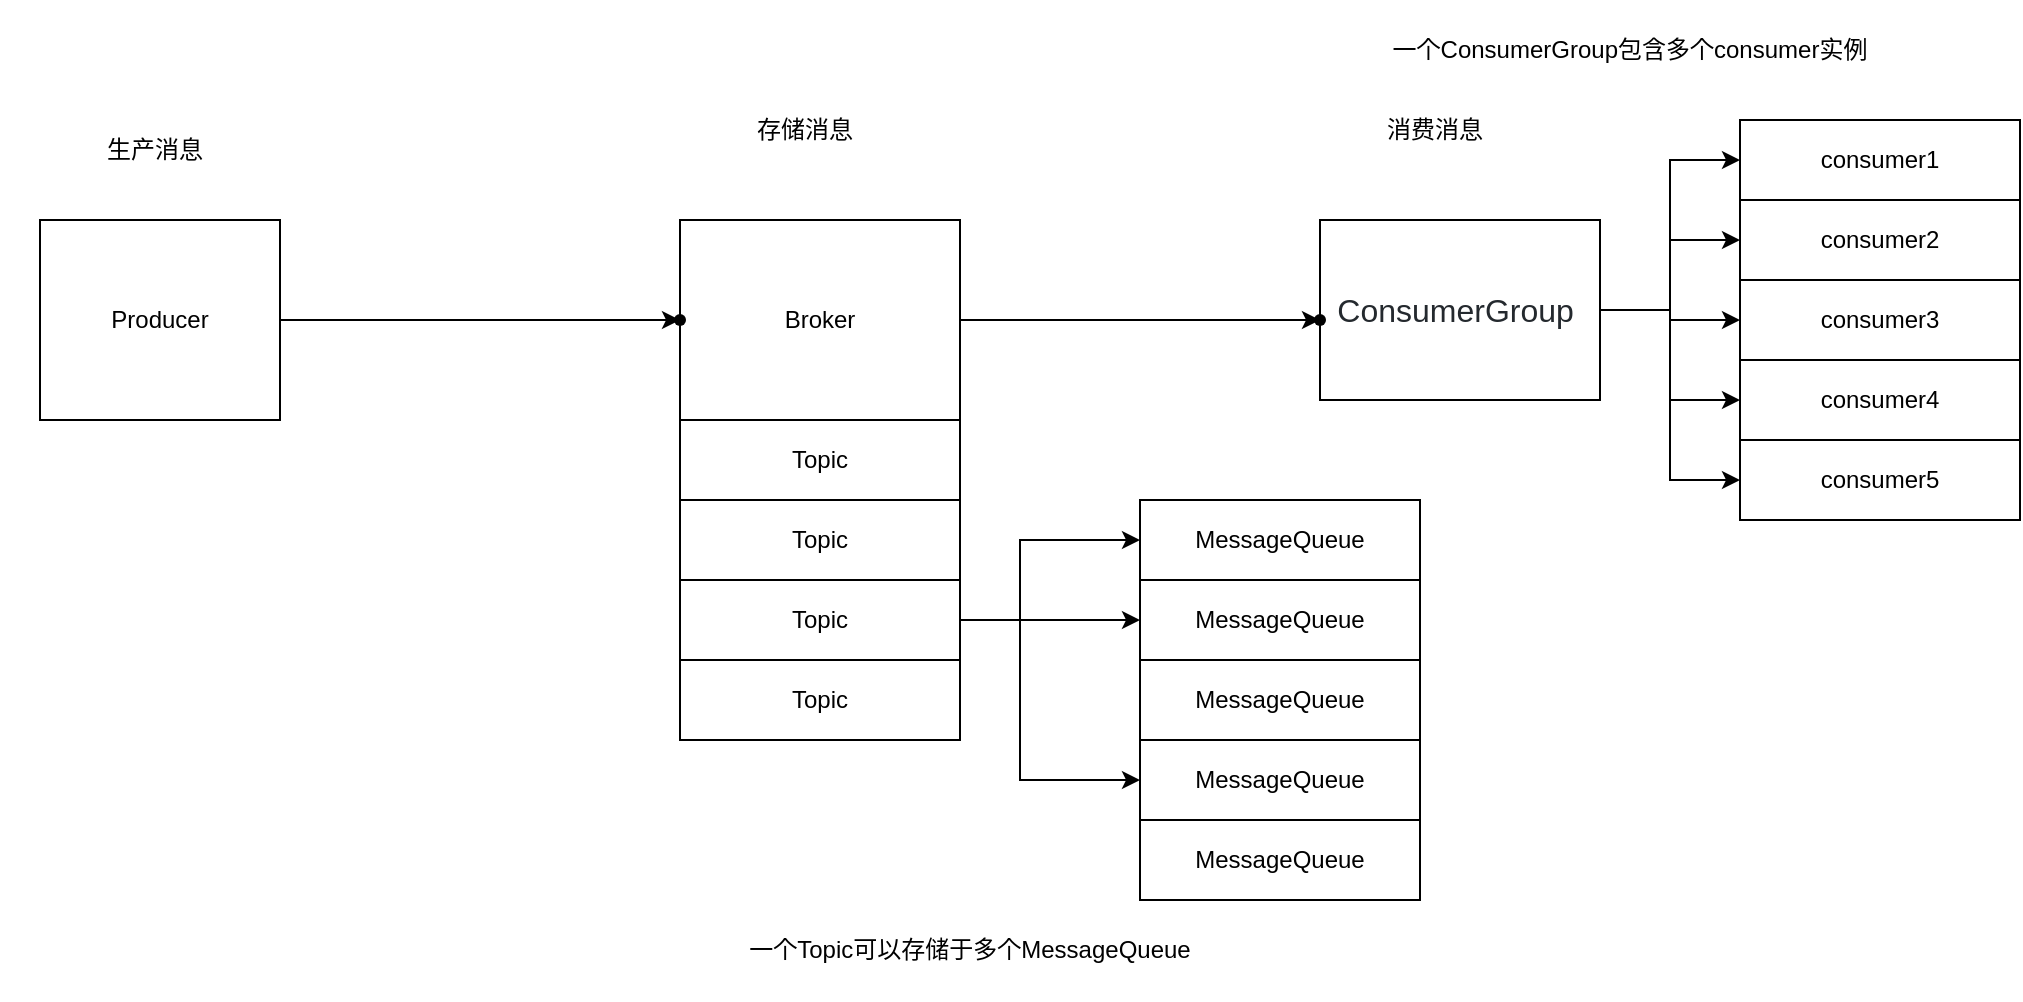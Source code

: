<mxfile version="14.8.3" type="github">
  <diagram id="I4QX_Wi00SEaCnopN8A2" name="第 1 页">
    <mxGraphModel dx="1038" dy="548" grid="1" gridSize="10" guides="1" tooltips="1" connect="1" arrows="1" fold="1" page="1" pageScale="1" pageWidth="1200" pageHeight="1920" math="0" shadow="0">
      <root>
        <mxCell id="0" />
        <mxCell id="1" parent="0" />
        <mxCell id="4vib8y3hYMlXYEkq_KwY-48" value="" style="edgeStyle=orthogonalEdgeStyle;rounded=0;orthogonalLoop=1;jettySize=auto;html=1;" edge="1" parent="1" source="4vib8y3hYMlXYEkq_KwY-1" target="4vib8y3hYMlXYEkq_KwY-47">
          <mxGeometry relative="1" as="geometry" />
        </mxCell>
        <mxCell id="4vib8y3hYMlXYEkq_KwY-1" value="Producer" style="rounded=0;whiteSpace=wrap;html=1;" vertex="1" parent="1">
          <mxGeometry x="180" y="230" width="120" height="100" as="geometry" />
        </mxCell>
        <mxCell id="4vib8y3hYMlXYEkq_KwY-50" value="" style="edgeStyle=orthogonalEdgeStyle;rounded=0;orthogonalLoop=1;jettySize=auto;html=1;" edge="1" parent="1" source="4vib8y3hYMlXYEkq_KwY-2" target="4vib8y3hYMlXYEkq_KwY-49">
          <mxGeometry relative="1" as="geometry" />
        </mxCell>
        <mxCell id="4vib8y3hYMlXYEkq_KwY-2" value="Broker" style="rounded=0;whiteSpace=wrap;html=1;" vertex="1" parent="1">
          <mxGeometry x="500" y="230" width="140" height="100" as="geometry" />
        </mxCell>
        <mxCell id="4vib8y3hYMlXYEkq_KwY-65" value="" style="edgeStyle=orthogonalEdgeStyle;rounded=0;orthogonalLoop=1;jettySize=auto;html=1;" edge="1" parent="1" source="4vib8y3hYMlXYEkq_KwY-3" target="4vib8y3hYMlXYEkq_KwY-58">
          <mxGeometry relative="1" as="geometry" />
        </mxCell>
        <mxCell id="4vib8y3hYMlXYEkq_KwY-3" value="&lt;span style=&quot;color: rgb(36 , 41 , 46) ; font-family: , &amp;#34;blinkmacsystemfont&amp;#34; , &amp;#34;segoe ui&amp;#34; , &amp;#34;helvetica&amp;#34; , &amp;#34;arial&amp;#34; , sans-serif , &amp;#34;apple color emoji&amp;#34; , &amp;#34;segoe ui emoji&amp;#34; ; font-size: 16px ; background-color: rgb(255 , 255 , 255)&quot;&gt;ConsumerGroup&amp;nbsp;&lt;/span&gt;" style="rounded=0;whiteSpace=wrap;html=1;" vertex="1" parent="1">
          <mxGeometry x="820" y="230" width="140" height="90" as="geometry" />
        </mxCell>
        <mxCell id="4vib8y3hYMlXYEkq_KwY-4" value="" style="shape=table;html=1;whiteSpace=wrap;startSize=0;container=1;collapsible=0;childLayout=tableLayout;" vertex="1" parent="1">
          <mxGeometry x="500" y="330" width="140" height="160" as="geometry" />
        </mxCell>
        <mxCell id="4vib8y3hYMlXYEkq_KwY-5" value="" style="shape=partialRectangle;html=1;whiteSpace=wrap;collapsible=0;dropTarget=0;pointerEvents=0;fillColor=none;top=0;left=0;bottom=0;right=0;points=[[0,0.5],[1,0.5]];portConstraint=eastwest;" vertex="1" parent="4vib8y3hYMlXYEkq_KwY-4">
          <mxGeometry width="140" height="40" as="geometry" />
        </mxCell>
        <mxCell id="4vib8y3hYMlXYEkq_KwY-6" value="Topic" style="shape=partialRectangle;html=1;whiteSpace=wrap;connectable=0;fillColor=none;top=0;left=0;bottom=0;right=0;overflow=hidden;" vertex="1" parent="4vib8y3hYMlXYEkq_KwY-5">
          <mxGeometry width="140" height="40" as="geometry" />
        </mxCell>
        <mxCell id="4vib8y3hYMlXYEkq_KwY-18" style="shape=partialRectangle;html=1;whiteSpace=wrap;collapsible=0;dropTarget=0;pointerEvents=0;fillColor=none;top=0;left=0;bottom=0;right=0;points=[[0,0.5],[1,0.5]];portConstraint=eastwest;" vertex="1" parent="4vib8y3hYMlXYEkq_KwY-4">
          <mxGeometry y="40" width="140" height="40" as="geometry" />
        </mxCell>
        <mxCell id="4vib8y3hYMlXYEkq_KwY-19" value="&lt;span&gt;Topic&lt;/span&gt;" style="shape=partialRectangle;html=1;whiteSpace=wrap;connectable=0;fillColor=none;top=0;left=0;bottom=0;right=0;overflow=hidden;" vertex="1" parent="4vib8y3hYMlXYEkq_KwY-18">
          <mxGeometry width="140" height="40" as="geometry" />
        </mxCell>
        <mxCell id="4vib8y3hYMlXYEkq_KwY-9" value="" style="shape=partialRectangle;html=1;whiteSpace=wrap;collapsible=0;dropTarget=0;pointerEvents=0;fillColor=none;top=0;left=0;bottom=0;right=0;points=[[0,0.5],[1,0.5]];portConstraint=eastwest;" vertex="1" parent="4vib8y3hYMlXYEkq_KwY-4">
          <mxGeometry y="80" width="140" height="40" as="geometry" />
        </mxCell>
        <mxCell id="4vib8y3hYMlXYEkq_KwY-10" value="&lt;span&gt;Topic&lt;/span&gt;" style="shape=partialRectangle;html=1;whiteSpace=wrap;connectable=0;fillColor=none;top=0;left=0;bottom=0;right=0;overflow=hidden;" vertex="1" parent="4vib8y3hYMlXYEkq_KwY-9">
          <mxGeometry width="140" height="40" as="geometry" />
        </mxCell>
        <mxCell id="4vib8y3hYMlXYEkq_KwY-13" value="" style="shape=partialRectangle;html=1;whiteSpace=wrap;collapsible=0;dropTarget=0;pointerEvents=0;fillColor=none;top=0;left=0;bottom=0;right=0;points=[[0,0.5],[1,0.5]];portConstraint=eastwest;" vertex="1" parent="4vib8y3hYMlXYEkq_KwY-4">
          <mxGeometry y="120" width="140" height="40" as="geometry" />
        </mxCell>
        <mxCell id="4vib8y3hYMlXYEkq_KwY-14" value="&lt;span&gt;Topic&lt;/span&gt;" style="shape=partialRectangle;html=1;whiteSpace=wrap;connectable=0;fillColor=none;top=0;left=0;bottom=0;right=0;overflow=hidden;" vertex="1" parent="4vib8y3hYMlXYEkq_KwY-13">
          <mxGeometry width="140" height="40" as="geometry" />
        </mxCell>
        <mxCell id="4vib8y3hYMlXYEkq_KwY-20" value="" style="shape=table;html=1;whiteSpace=wrap;startSize=0;container=1;collapsible=0;childLayout=tableLayout;" vertex="1" parent="1">
          <mxGeometry x="730" y="370" width="140" height="200" as="geometry" />
        </mxCell>
        <mxCell id="4vib8y3hYMlXYEkq_KwY-21" value="" style="shape=partialRectangle;html=1;whiteSpace=wrap;collapsible=0;dropTarget=0;pointerEvents=0;fillColor=none;top=0;left=0;bottom=0;right=0;points=[[0,0.5],[1,0.5]];portConstraint=eastwest;" vertex="1" parent="4vib8y3hYMlXYEkq_KwY-20">
          <mxGeometry width="140" height="40" as="geometry" />
        </mxCell>
        <mxCell id="4vib8y3hYMlXYEkq_KwY-22" value="MessageQueue" style="shape=partialRectangle;html=1;whiteSpace=wrap;connectable=0;fillColor=none;top=0;left=0;bottom=0;right=0;overflow=hidden;" vertex="1" parent="4vib8y3hYMlXYEkq_KwY-21">
          <mxGeometry width="140" height="40" as="geometry" />
        </mxCell>
        <mxCell id="4vib8y3hYMlXYEkq_KwY-25" value="" style="shape=partialRectangle;html=1;whiteSpace=wrap;collapsible=0;dropTarget=0;pointerEvents=0;fillColor=none;top=0;left=0;bottom=0;right=0;points=[[0,0.5],[1,0.5]];portConstraint=eastwest;" vertex="1" parent="4vib8y3hYMlXYEkq_KwY-20">
          <mxGeometry y="40" width="140" height="40" as="geometry" />
        </mxCell>
        <mxCell id="4vib8y3hYMlXYEkq_KwY-26" value="&lt;span&gt;MessageQueue&lt;/span&gt;" style="shape=partialRectangle;html=1;whiteSpace=wrap;connectable=0;fillColor=none;top=0;left=0;bottom=0;right=0;overflow=hidden;" vertex="1" parent="4vib8y3hYMlXYEkq_KwY-25">
          <mxGeometry width="140" height="40" as="geometry" />
        </mxCell>
        <mxCell id="4vib8y3hYMlXYEkq_KwY-29" value="" style="shape=partialRectangle;html=1;whiteSpace=wrap;collapsible=0;dropTarget=0;pointerEvents=0;fillColor=none;top=0;left=0;bottom=0;right=0;points=[[0,0.5],[1,0.5]];portConstraint=eastwest;" vertex="1" parent="4vib8y3hYMlXYEkq_KwY-20">
          <mxGeometry y="80" width="140" height="40" as="geometry" />
        </mxCell>
        <mxCell id="4vib8y3hYMlXYEkq_KwY-30" value="&lt;span&gt;MessageQueue&lt;/span&gt;" style="shape=partialRectangle;html=1;whiteSpace=wrap;connectable=0;fillColor=none;top=0;left=0;bottom=0;right=0;overflow=hidden;" vertex="1" parent="4vib8y3hYMlXYEkq_KwY-29">
          <mxGeometry width="140" height="40" as="geometry" />
        </mxCell>
        <mxCell id="4vib8y3hYMlXYEkq_KwY-39" style="shape=partialRectangle;html=1;whiteSpace=wrap;collapsible=0;dropTarget=0;pointerEvents=0;fillColor=none;top=0;left=0;bottom=0;right=0;points=[[0,0.5],[1,0.5]];portConstraint=eastwest;" vertex="1" parent="4vib8y3hYMlXYEkq_KwY-20">
          <mxGeometry y="120" width="140" height="40" as="geometry" />
        </mxCell>
        <mxCell id="4vib8y3hYMlXYEkq_KwY-40" value="&lt;span&gt;MessageQueue&lt;/span&gt;" style="shape=partialRectangle;html=1;whiteSpace=wrap;connectable=0;fillColor=none;top=0;left=0;bottom=0;right=0;overflow=hidden;" vertex="1" parent="4vib8y3hYMlXYEkq_KwY-39">
          <mxGeometry width="140" height="40" as="geometry" />
        </mxCell>
        <mxCell id="4vib8y3hYMlXYEkq_KwY-41" style="shape=partialRectangle;html=1;whiteSpace=wrap;collapsible=0;dropTarget=0;pointerEvents=0;fillColor=none;top=0;left=0;bottom=0;right=0;points=[[0,0.5],[1,0.5]];portConstraint=eastwest;" vertex="1" parent="4vib8y3hYMlXYEkq_KwY-20">
          <mxGeometry y="160" width="140" height="40" as="geometry" />
        </mxCell>
        <mxCell id="4vib8y3hYMlXYEkq_KwY-42" value="&lt;span&gt;MessageQueue&lt;/span&gt;" style="shape=partialRectangle;html=1;whiteSpace=wrap;connectable=0;fillColor=none;top=0;left=0;bottom=0;right=0;overflow=hidden;" vertex="1" parent="4vib8y3hYMlXYEkq_KwY-41">
          <mxGeometry width="140" height="40" as="geometry" />
        </mxCell>
        <mxCell id="4vib8y3hYMlXYEkq_KwY-36" value="" style="edgeStyle=orthogonalEdgeStyle;rounded=0;orthogonalLoop=1;jettySize=auto;html=1;entryX=0;entryY=0.5;entryDx=0;entryDy=0;" edge="1" parent="1" source="4vib8y3hYMlXYEkq_KwY-9" target="4vib8y3hYMlXYEkq_KwY-39">
          <mxGeometry relative="1" as="geometry">
            <Array as="points">
              <mxPoint x="670" y="430" />
              <mxPoint x="670" y="510" />
            </Array>
          </mxGeometry>
        </mxCell>
        <mxCell id="4vib8y3hYMlXYEkq_KwY-37" value="" style="edgeStyle=orthogonalEdgeStyle;rounded=0;orthogonalLoop=1;jettySize=auto;html=1;exitX=1;exitY=0.5;exitDx=0;exitDy=0;entryX=0;entryY=0.5;entryDx=0;entryDy=0;" edge="1" parent="1" source="4vib8y3hYMlXYEkq_KwY-9" target="4vib8y3hYMlXYEkq_KwY-25">
          <mxGeometry relative="1" as="geometry">
            <mxPoint x="650" y="440" as="sourcePoint" />
            <mxPoint x="740" y="480" as="targetPoint" />
          </mxGeometry>
        </mxCell>
        <mxCell id="4vib8y3hYMlXYEkq_KwY-38" value="" style="edgeStyle=orthogonalEdgeStyle;rounded=0;orthogonalLoop=1;jettySize=auto;html=1;entryX=0;entryY=0.5;entryDx=0;entryDy=0;" edge="1" parent="1" target="4vib8y3hYMlXYEkq_KwY-21">
          <mxGeometry relative="1" as="geometry">
            <mxPoint x="640" y="430" as="sourcePoint" />
            <mxPoint x="740" y="440" as="targetPoint" />
            <Array as="points">
              <mxPoint x="670" y="430" />
              <mxPoint x="670" y="390" />
            </Array>
          </mxGeometry>
        </mxCell>
        <mxCell id="4vib8y3hYMlXYEkq_KwY-47" value="" style="shape=waypoint;size=6;pointerEvents=1;points=[];fillColor=#ffffff;resizable=0;rotatable=0;perimeter=centerPerimeter;snapToPoint=1;rounded=0;" vertex="1" parent="1">
          <mxGeometry x="480" y="260" width="40" height="40" as="geometry" />
        </mxCell>
        <mxCell id="4vib8y3hYMlXYEkq_KwY-49" value="" style="shape=waypoint;size=6;pointerEvents=1;points=[];fillColor=#ffffff;resizable=0;rotatable=0;perimeter=centerPerimeter;snapToPoint=1;rounded=0;" vertex="1" parent="1">
          <mxGeometry x="800" y="260" width="40" height="40" as="geometry" />
        </mxCell>
        <mxCell id="4vib8y3hYMlXYEkq_KwY-51" value="" style="shape=table;html=1;whiteSpace=wrap;startSize=0;container=1;collapsible=0;childLayout=tableLayout;" vertex="1" parent="1">
          <mxGeometry x="1030" y="180" width="140" height="200" as="geometry" />
        </mxCell>
        <mxCell id="4vib8y3hYMlXYEkq_KwY-52" value="" style="shape=partialRectangle;html=1;whiteSpace=wrap;collapsible=0;dropTarget=0;pointerEvents=0;fillColor=none;top=0;left=0;bottom=0;right=0;points=[[0,0.5],[1,0.5]];portConstraint=eastwest;" vertex="1" parent="4vib8y3hYMlXYEkq_KwY-51">
          <mxGeometry width="140" height="40" as="geometry" />
        </mxCell>
        <mxCell id="4vib8y3hYMlXYEkq_KwY-53" value="consumer1" style="shape=partialRectangle;html=1;whiteSpace=wrap;connectable=0;fillColor=none;top=0;left=0;bottom=0;right=0;overflow=hidden;" vertex="1" parent="4vib8y3hYMlXYEkq_KwY-52">
          <mxGeometry width="140" height="40" as="geometry" />
        </mxCell>
        <mxCell id="4vib8y3hYMlXYEkq_KwY-54" value="" style="shape=partialRectangle;html=1;whiteSpace=wrap;collapsible=0;dropTarget=0;pointerEvents=0;fillColor=none;top=0;left=0;bottom=0;right=0;points=[[0,0.5],[1,0.5]];portConstraint=eastwest;" vertex="1" parent="4vib8y3hYMlXYEkq_KwY-51">
          <mxGeometry y="40" width="140" height="40" as="geometry" />
        </mxCell>
        <mxCell id="4vib8y3hYMlXYEkq_KwY-55" value="consumer2" style="shape=partialRectangle;html=1;whiteSpace=wrap;connectable=0;fillColor=none;top=0;left=0;bottom=0;right=0;overflow=hidden;" vertex="1" parent="4vib8y3hYMlXYEkq_KwY-54">
          <mxGeometry width="140" height="40" as="geometry" />
        </mxCell>
        <mxCell id="4vib8y3hYMlXYEkq_KwY-56" value="" style="shape=partialRectangle;html=1;whiteSpace=wrap;collapsible=0;dropTarget=0;pointerEvents=0;fillColor=none;top=0;left=0;bottom=0;right=0;points=[[0,0.5],[1,0.5]];portConstraint=eastwest;" vertex="1" parent="4vib8y3hYMlXYEkq_KwY-51">
          <mxGeometry y="80" width="140" height="40" as="geometry" />
        </mxCell>
        <mxCell id="4vib8y3hYMlXYEkq_KwY-57" value="consumer3" style="shape=partialRectangle;html=1;whiteSpace=wrap;connectable=0;fillColor=none;top=0;left=0;bottom=0;right=0;overflow=hidden;" vertex="1" parent="4vib8y3hYMlXYEkq_KwY-56">
          <mxGeometry width="140" height="40" as="geometry" />
        </mxCell>
        <mxCell id="4vib8y3hYMlXYEkq_KwY-58" style="shape=partialRectangle;html=1;whiteSpace=wrap;collapsible=0;dropTarget=0;pointerEvents=0;fillColor=none;top=0;left=0;bottom=0;right=0;points=[[0,0.5],[1,0.5]];portConstraint=eastwest;" vertex="1" parent="4vib8y3hYMlXYEkq_KwY-51">
          <mxGeometry y="120" width="140" height="40" as="geometry" />
        </mxCell>
        <mxCell id="4vib8y3hYMlXYEkq_KwY-59" value="consumer4" style="shape=partialRectangle;html=1;whiteSpace=wrap;connectable=0;fillColor=none;top=0;left=0;bottom=0;right=0;overflow=hidden;" vertex="1" parent="4vib8y3hYMlXYEkq_KwY-58">
          <mxGeometry width="140" height="40" as="geometry" />
        </mxCell>
        <mxCell id="4vib8y3hYMlXYEkq_KwY-60" style="shape=partialRectangle;html=1;whiteSpace=wrap;collapsible=0;dropTarget=0;pointerEvents=0;fillColor=none;top=0;left=0;bottom=0;right=0;points=[[0,0.5],[1,0.5]];portConstraint=eastwest;" vertex="1" parent="4vib8y3hYMlXYEkq_KwY-51">
          <mxGeometry y="160" width="140" height="40" as="geometry" />
        </mxCell>
        <mxCell id="4vib8y3hYMlXYEkq_KwY-61" value="consumer5" style="shape=partialRectangle;html=1;whiteSpace=wrap;connectable=0;fillColor=none;top=0;left=0;bottom=0;right=0;overflow=hidden;" vertex="1" parent="4vib8y3hYMlXYEkq_KwY-60">
          <mxGeometry width="140" height="40" as="geometry" />
        </mxCell>
        <mxCell id="4vib8y3hYMlXYEkq_KwY-66" value="" style="edgeStyle=orthogonalEdgeStyle;rounded=0;orthogonalLoop=1;jettySize=auto;html=1;exitX=1;exitY=0.5;exitDx=0;exitDy=0;" edge="1" parent="1" source="4vib8y3hYMlXYEkq_KwY-3" target="4vib8y3hYMlXYEkq_KwY-52">
          <mxGeometry relative="1" as="geometry">
            <mxPoint x="970" y="285" as="sourcePoint" />
            <mxPoint x="1040" y="330" as="targetPoint" />
          </mxGeometry>
        </mxCell>
        <mxCell id="4vib8y3hYMlXYEkq_KwY-67" value="" style="edgeStyle=orthogonalEdgeStyle;rounded=0;orthogonalLoop=1;jettySize=auto;html=1;exitX=1;exitY=0.5;exitDx=0;exitDy=0;entryX=0;entryY=0.5;entryDx=0;entryDy=0;" edge="1" parent="1" source="4vib8y3hYMlXYEkq_KwY-3" target="4vib8y3hYMlXYEkq_KwY-54">
          <mxGeometry relative="1" as="geometry">
            <mxPoint x="970" y="285" as="sourcePoint" />
            <mxPoint x="1040" y="210" as="targetPoint" />
          </mxGeometry>
        </mxCell>
        <mxCell id="4vib8y3hYMlXYEkq_KwY-68" value="" style="edgeStyle=orthogonalEdgeStyle;rounded=0;orthogonalLoop=1;jettySize=auto;html=1;exitX=1;exitY=0.5;exitDx=0;exitDy=0;entryX=0;entryY=0.5;entryDx=0;entryDy=0;" edge="1" parent="1" source="4vib8y3hYMlXYEkq_KwY-3" target="4vib8y3hYMlXYEkq_KwY-56">
          <mxGeometry relative="1" as="geometry">
            <mxPoint x="970" y="285" as="sourcePoint" />
            <mxPoint x="1040" y="250" as="targetPoint" />
          </mxGeometry>
        </mxCell>
        <mxCell id="4vib8y3hYMlXYEkq_KwY-69" value="" style="edgeStyle=orthogonalEdgeStyle;rounded=0;orthogonalLoop=1;jettySize=auto;html=1;exitX=1;exitY=0.5;exitDx=0;exitDy=0;entryX=0;entryY=0.5;entryDx=0;entryDy=0;entryPerimeter=0;" edge="1" parent="1" source="4vib8y3hYMlXYEkq_KwY-3" target="4vib8y3hYMlXYEkq_KwY-60">
          <mxGeometry relative="1" as="geometry">
            <mxPoint x="980" y="295" as="sourcePoint" />
            <mxPoint x="1050" y="260" as="targetPoint" />
          </mxGeometry>
        </mxCell>
        <mxCell id="4vib8y3hYMlXYEkq_KwY-72" value="一个ConsumerGroup包含多个consumer实例" style="text;html=1;strokeColor=none;fillColor=none;align=center;verticalAlign=middle;whiteSpace=wrap;rounded=0;" vertex="1" parent="1">
          <mxGeometry x="850" y="120" width="250" height="50" as="geometry" />
        </mxCell>
        <mxCell id="4vib8y3hYMlXYEkq_KwY-73" value="一个Topic可以存储于多个MessageQueue" style="text;html=1;strokeColor=none;fillColor=none;align=center;verticalAlign=middle;whiteSpace=wrap;rounded=0;" vertex="1" parent="1">
          <mxGeometry x="520" y="570" width="250" height="50" as="geometry" />
        </mxCell>
        <mxCell id="4vib8y3hYMlXYEkq_KwY-74" value="生产消息" style="text;html=1;strokeColor=none;fillColor=none;align=center;verticalAlign=middle;whiteSpace=wrap;rounded=0;" vertex="1" parent="1">
          <mxGeometry x="160" y="170" width="155" height="50" as="geometry" />
        </mxCell>
        <mxCell id="4vib8y3hYMlXYEkq_KwY-75" value="存储消息" style="text;html=1;strokeColor=none;fillColor=none;align=center;verticalAlign=middle;whiteSpace=wrap;rounded=0;" vertex="1" parent="1">
          <mxGeometry x="485" y="160" width="155" height="50" as="geometry" />
        </mxCell>
        <mxCell id="4vib8y3hYMlXYEkq_KwY-76" value="消费消息" style="text;html=1;strokeColor=none;fillColor=none;align=center;verticalAlign=middle;whiteSpace=wrap;rounded=0;" vertex="1" parent="1">
          <mxGeometry x="800" y="160" width="155" height="50" as="geometry" />
        </mxCell>
      </root>
    </mxGraphModel>
  </diagram>
</mxfile>
